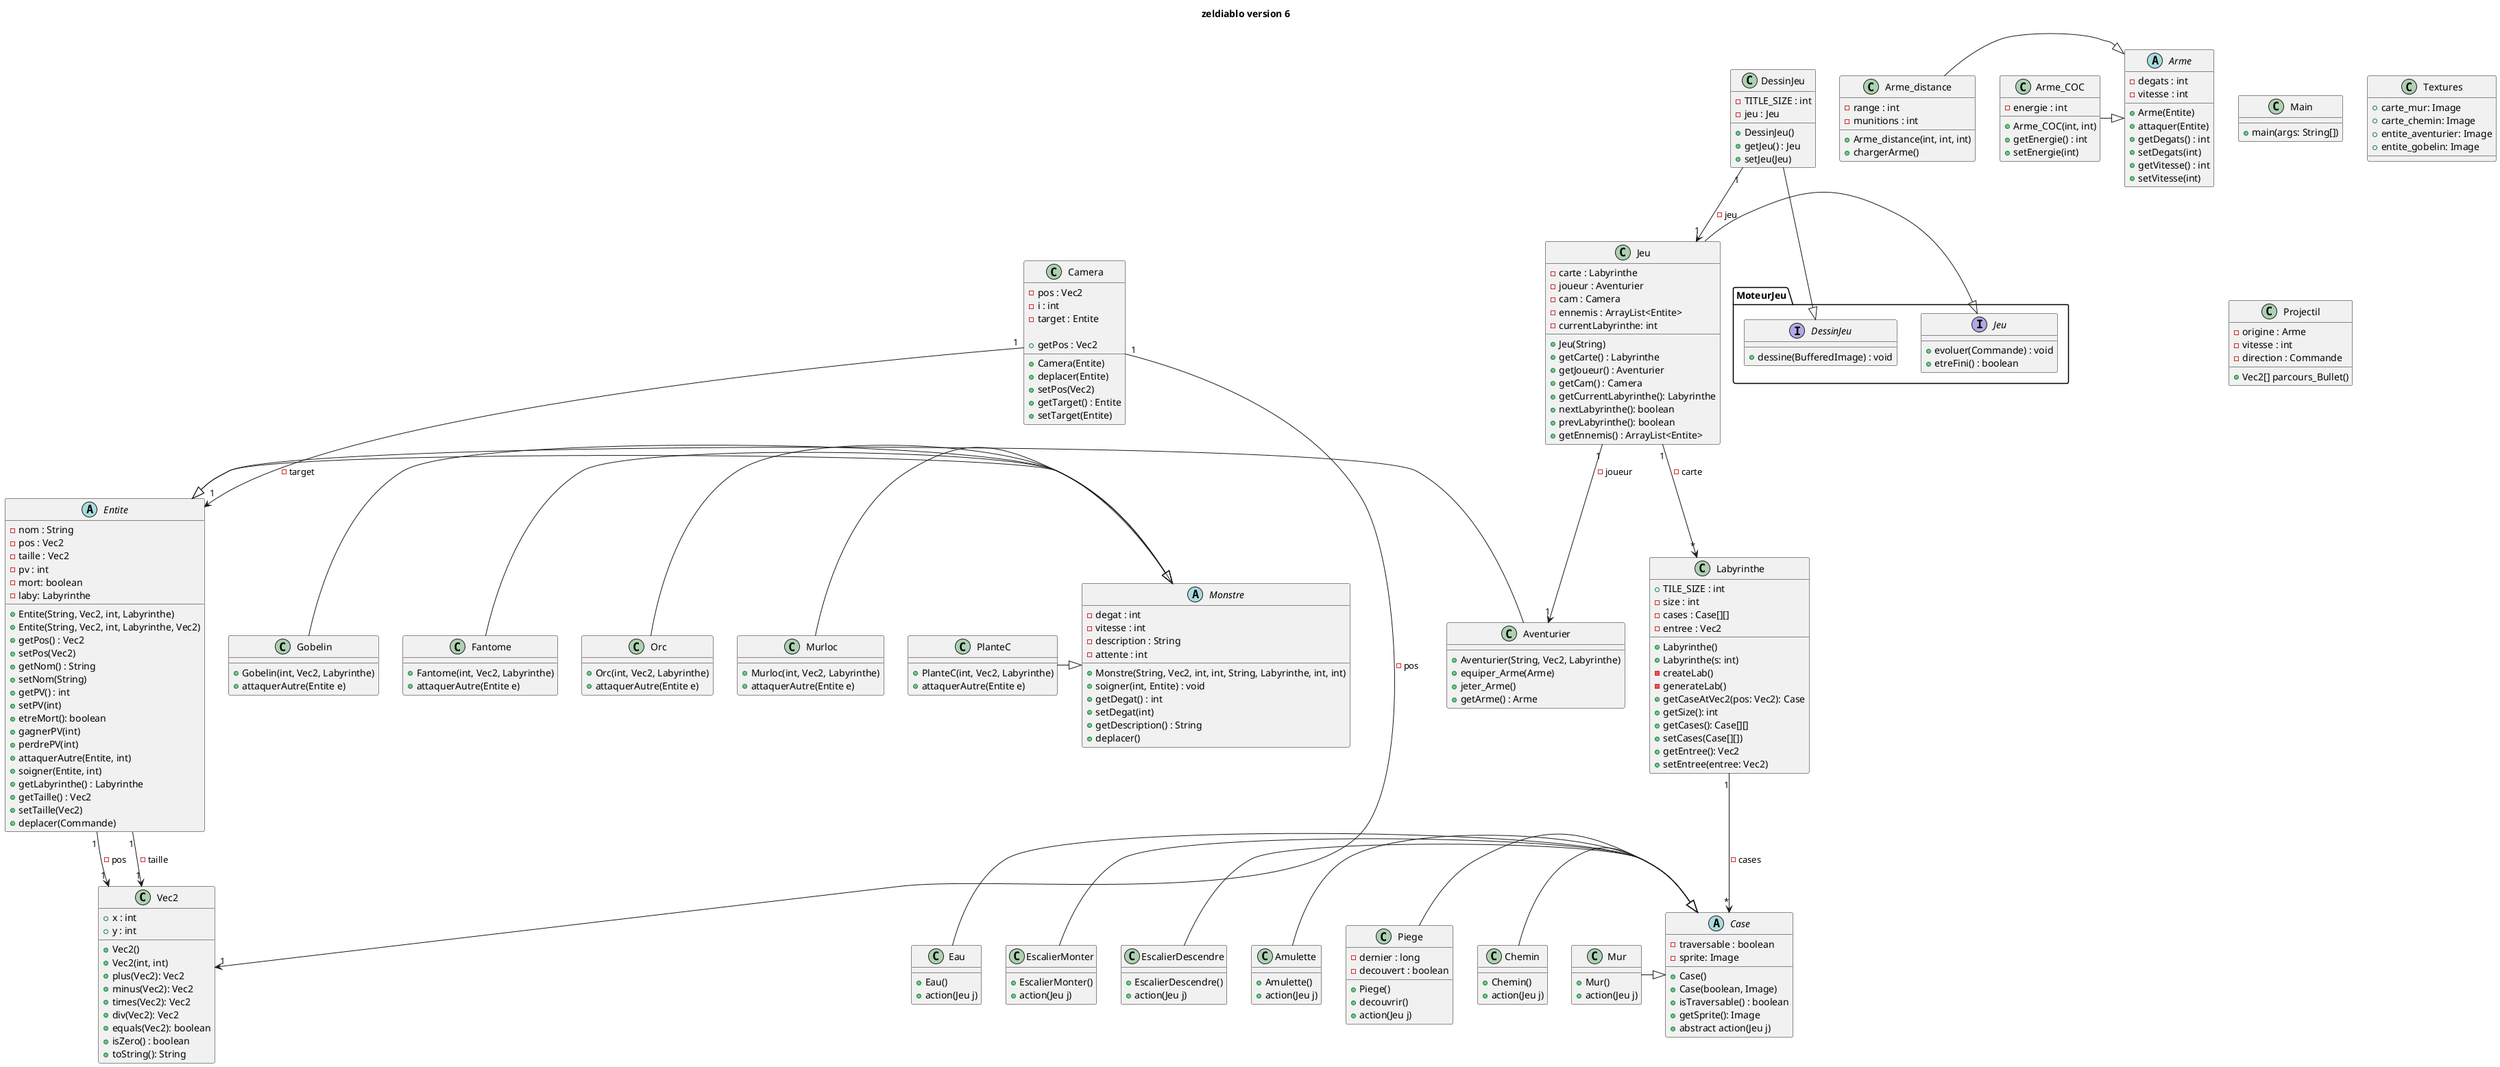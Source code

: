 @startuml
title zeldiablo version 6

class Jeu{
    - carte : Labyrinthe
    - joueur : Aventurier
    - cam : Camera
    - ennemis : ArrayList<Entite>
    - currentLabyrinthe: int

    + Jeu(String)
    + getCarte() : Labyrinthe
    + getJoueur() : Aventurier
    + getCam() : Camera
    + getCurrentLabyrinthe(): Labyrinthe
    + nextLabyrinthe(): boolean
    + prevLabyrinthe(): boolean
    + getEnnemis() : ArrayList<Entite>
}

abstract class Case{
    - traversable : boolean
    - sprite: Image

    + Case()
    + Case(boolean, Image)
    + isTraversable() : boolean
    + getSprite(): Image
    + abstract action(Jeu j)
}

class Chemin{
    + Chemin()
    + action(Jeu j)
}

class Mur{
    + Mur()
    + action(Jeu j)
}

class Eau{
    + Eau()
    + action(Jeu j)
}

class EscalierMonter{
    + EscalierMonter()
    + action(Jeu j)
}

class EscalierDescendre{
    + EscalierDescendre()
    + action(Jeu j)
}

class Amulette{
    + Amulette()
    + action(Jeu j)
}
class Piege{
    - dernier : long
    - decouvert : boolean

    + Piege()
    + decouvrir()
    + action(Jeu j)
}

class Labyrinthe {
    + TILE_SIZE : int
    - size : int
    - cases : Case[][]
    - entree : Vec2

    + Labyrinthe()
    + Labyrinthe(s: int)
    - createLab()
    - generateLab()
    + getCaseAtVec2(pos: Vec2): Case
    + getSize(): int
    + getCases(): Case[][]
    + setCases(Case[][])
    + getEntree(): Vec2
    + setEntree(entree: Vec2)
}

class Vec2 {
    + x : int
    + y : int

    + Vec2()
    + Vec2(int, int)
    + plus(Vec2): Vec2
    + minus(Vec2): Vec2
    + times(Vec2): Vec2
    + div(Vec2): Vec2
    + equals(Vec2): boolean
    + isZero() : boolean
    + toString(): String
}

abstract class Entite{
    - nom : String
    - pos : Vec2
    - taille : Vec2
    - pv : int
    - mort: boolean
    - laby: Labyrinthe

    + Entite(String, Vec2, int, Labyrinthe)
    + Entite(String, Vec2, int, Labyrinthe, Vec2)
    + getPos() : Vec2
    + setPos(Vec2)
    + getNom() : String
    + setNom(String)
    + getPV() : int
    + setPV(int)
    + etreMort(): boolean
    + gagnerPV(int) 
    + perdrePV(int)
    + attaquerAutre(Entite, int)
    + soigner(Entite, int)
    + getLabyrinthe() : Labyrinthe
    + getTaille() : Vec2
    + setTaille(Vec2)
    + deplacer(Commande)
}

abstract Monstre{
    - degat : int
    - vitesse : int
    - description : String
    - attente : int

    + Monstre(String, Vec2, int, int, String, Labyrinthe, int, int)
    + soigner(int, Entite) : void
    + getDegat() : int
    + setDegat(int)
    + getDescription() : String
    + deplacer()
}

class Gobelin{
    + Gobelin(int, Vec2, Labyrinthe)
    + attaquerAutre(Entite e)
}

class Fantome{
    + Fantome(int, Vec2, Labyrinthe)
    + attaquerAutre(Entite e)
}

class Orc{
    + Orc(int, Vec2, Labyrinthe)
    + attaquerAutre(Entite e)
}

class Murloc{
    + Murloc(int, Vec2, Labyrinthe)
    + attaquerAutre(Entite e)
}

class PlanteC{
    + PlanteC(int, Vec2, Labyrinthe)
    + attaquerAutre(Entite e)
}

class Aventurier{
    + Aventurier(String, Vec2, Labyrinthe)
    + equiper_Arme(Arme)
    + jeter_Arme()
    + getArme() : Arme
}

class DessinJeu{
    - TITLE_SIZE : int
    - jeu : Jeu

    + DessinJeu()
    + getJeu() : Jeu
    + setJeu(Jeu)
}

class Main{
    + main(args: String[])
}

interface MoteurJeu.DessinJeu{
    + dessine(BufferedImage) : void
}

interface MoteurJeu.Jeu{
    + evoluer(Commande) : void
    + etreFini() : boolean
}


class Camera {
    - pos : Vec2
    - i : int
    - target : Entite

    + Camera(Entite)
    + deplacer(Entite)
    + getPos : Vec2
    + setPos(Vec2)
    + getTarget() : Entite
    + setTarget(Entite)
}

class Textures {
    + carte_mur: Image
    + carte_chemin: Image
    + entite_aventurier: Image
    + entite_gobelin: Image
}

abstract class Arme{
    - degats : int
    - vitesse : int

    + Arme(Entite)
    + attaquer(Entite)
    + getDegats() : int
    + setDegats(int)
    + getVitesse() : int
    + setVitesse(int)
}

class Arme_distance{
    - range : int
    - munitions : int

    + Arme_distance(int, int, int)
    + chargerArme()
}

class Arme_COC {
    - energie : int

    + Arme_COC(int, int)
    + getEnergie() : int
    + setEnergie(int)
}
class Projectil{
    - origine : Arme
    - vitesse : int
    - direction : Commande

    + Vec2[] parcours_Bullet()
}

Labyrinthe "1" --> "*" Case : - cases
Chemin -|> Case
Mur -|> Case
Eau -|> Case
EscalierMonter -|> Case
EscalierDescendre -|> Case
Amulette -|> Case
Piege -|> Case
Jeu -|> MoteurJeu.Jeu
DessinJeu -|> MoteurJeu.DessinJeu
Aventurier -|> Entite
Monstre -|> Entite
Gobelin -|> Monstre
Fantome -|> Monstre
Orc -|> Monstre
Murloc -|> Monstre
PlanteC -|> Monstre
Arme_distance -|> Arme
Arme_COC -|> Arme
Jeu "1" --> "*" Labyrinthe : - carte
Jeu "1" --> "1" Aventurier : - joueur
DessinJeu "1" --> "1" Jeu : - jeu
Camera "1" --> "1" Entite : - target
Camera "1" --> "1" Vec2 : - pos
Entite "1" --> "1" Vec2 : - pos
Entite "1" --> "1" Vec2 : - taille
@enduml